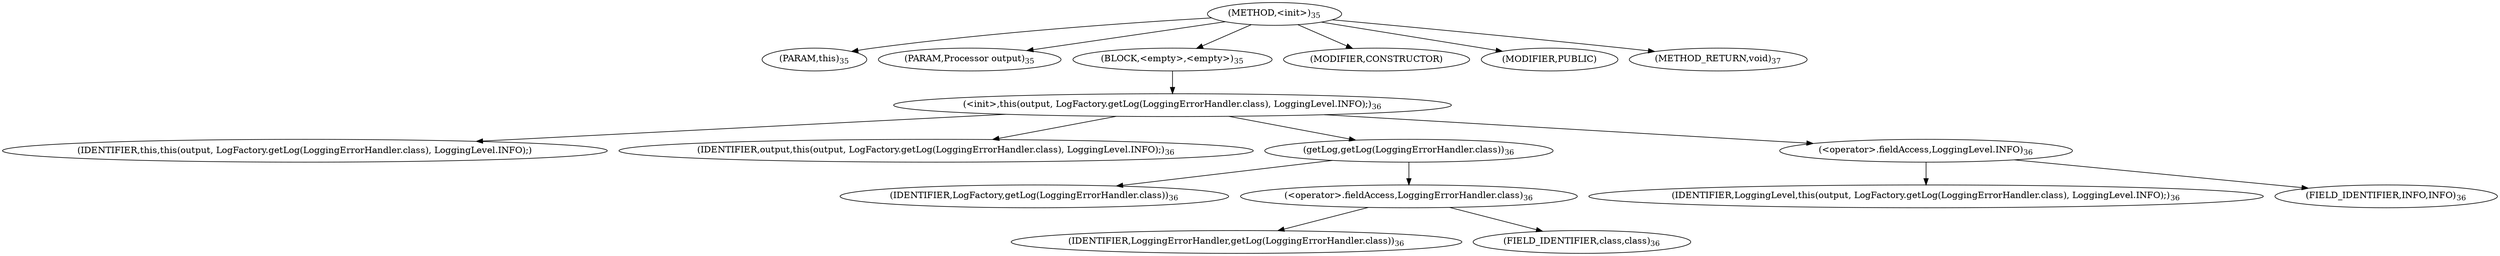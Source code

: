 digraph "&lt;init&gt;" {  
"43" [label = <(METHOD,&lt;init&gt;)<SUB>35</SUB>> ]
"4" [label = <(PARAM,this)<SUB>35</SUB>> ]
"44" [label = <(PARAM,Processor output)<SUB>35</SUB>> ]
"45" [label = <(BLOCK,&lt;empty&gt;,&lt;empty&gt;)<SUB>35</SUB>> ]
"46" [label = <(&lt;init&gt;,this(output, LogFactory.getLog(LoggingErrorHandler.class), LoggingLevel.INFO);)<SUB>36</SUB>> ]
"3" [label = <(IDENTIFIER,this,this(output, LogFactory.getLog(LoggingErrorHandler.class), LoggingLevel.INFO);)> ]
"47" [label = <(IDENTIFIER,output,this(output, LogFactory.getLog(LoggingErrorHandler.class), LoggingLevel.INFO);)<SUB>36</SUB>> ]
"48" [label = <(getLog,getLog(LoggingErrorHandler.class))<SUB>36</SUB>> ]
"49" [label = <(IDENTIFIER,LogFactory,getLog(LoggingErrorHandler.class))<SUB>36</SUB>> ]
"50" [label = <(&lt;operator&gt;.fieldAccess,LoggingErrorHandler.class)<SUB>36</SUB>> ]
"51" [label = <(IDENTIFIER,LoggingErrorHandler,getLog(LoggingErrorHandler.class))<SUB>36</SUB>> ]
"52" [label = <(FIELD_IDENTIFIER,class,class)<SUB>36</SUB>> ]
"53" [label = <(&lt;operator&gt;.fieldAccess,LoggingLevel.INFO)<SUB>36</SUB>> ]
"54" [label = <(IDENTIFIER,LoggingLevel,this(output, LogFactory.getLog(LoggingErrorHandler.class), LoggingLevel.INFO);)<SUB>36</SUB>> ]
"55" [label = <(FIELD_IDENTIFIER,INFO,INFO)<SUB>36</SUB>> ]
"56" [label = <(MODIFIER,CONSTRUCTOR)> ]
"57" [label = <(MODIFIER,PUBLIC)> ]
"58" [label = <(METHOD_RETURN,void)<SUB>37</SUB>> ]
  "43" -> "4" 
  "43" -> "44" 
  "43" -> "45" 
  "43" -> "56" 
  "43" -> "57" 
  "43" -> "58" 
  "45" -> "46" 
  "46" -> "3" 
  "46" -> "47" 
  "46" -> "48" 
  "46" -> "53" 
  "48" -> "49" 
  "48" -> "50" 
  "50" -> "51" 
  "50" -> "52" 
  "53" -> "54" 
  "53" -> "55" 
}
